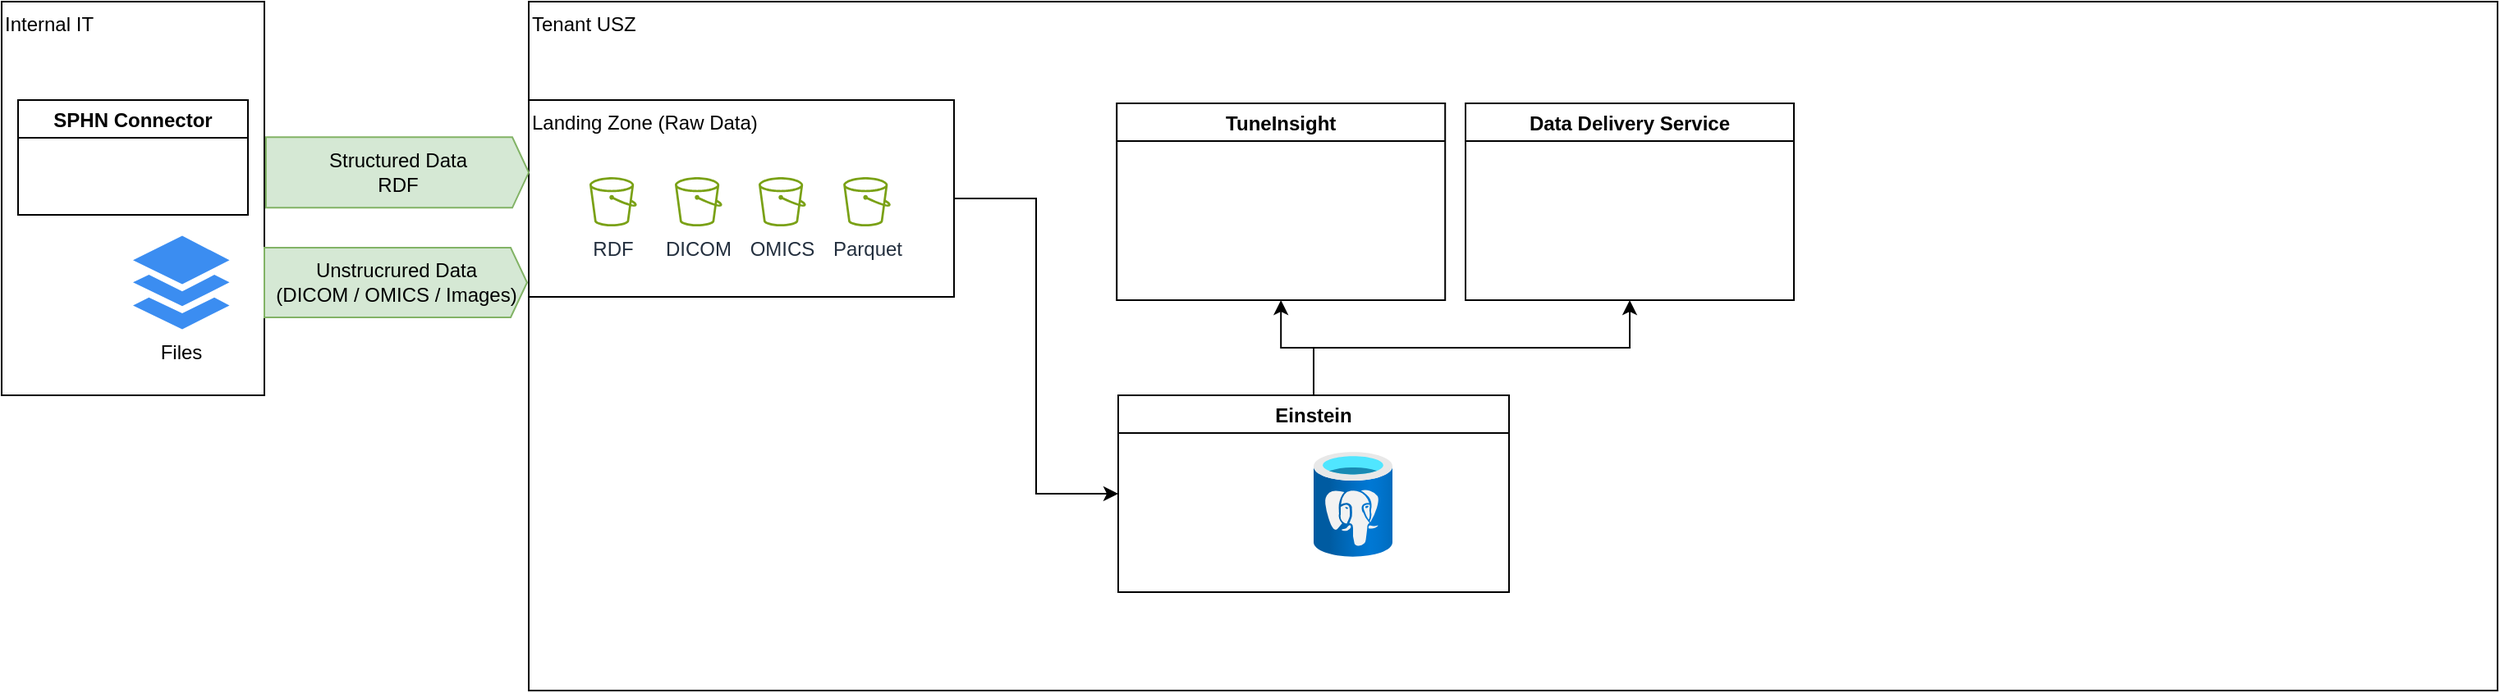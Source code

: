 <mxfile version="23.1.5" type="github">
  <diagram name="Page-1" id="ljHkqZAnSOCg1GNqxGZW">
    <mxGraphModel dx="1242" dy="817" grid="1" gridSize="10" guides="1" tooltips="1" connect="1" arrows="1" fold="1" page="1" pageScale="1" pageWidth="1654" pageHeight="1169" math="0" shadow="0">
      <root>
        <mxCell id="0" />
        <mxCell id="1" parent="0" />
        <mxCell id="t7buzby4ZerqmVHVCHEI-2" value="Tenant USZ" style="rounded=0;whiteSpace=wrap;html=1;align=left;verticalAlign=top;" parent="1" vertex="1">
          <mxGeometry x="361" y="40" width="1199" height="420" as="geometry" />
        </mxCell>
        <mxCell id="t7buzby4ZerqmVHVCHEI-3" value="Internal IT" style="rounded=0;whiteSpace=wrap;html=1;align=left;verticalAlign=top;" parent="1" vertex="1">
          <mxGeometry x="40" y="40" width="160" height="240" as="geometry" />
        </mxCell>
        <mxCell id="t7buzby4ZerqmVHVCHEI-6" value="SPHN Connector" style="swimlane;" parent="1" vertex="1">
          <mxGeometry x="50" y="100" width="140" height="70" as="geometry" />
        </mxCell>
        <mxCell id="t7buzby4ZerqmVHVCHEI-9" style="edgeStyle=orthogonalEdgeStyle;rounded=0;orthogonalLoop=1;jettySize=auto;html=1;exitX=0.5;exitY=0;exitDx=0;exitDy=0;entryX=0.5;entryY=1;entryDx=0;entryDy=0;" parent="1" source="t7buzby4ZerqmVHVCHEI-7" target="t7buzby4ZerqmVHVCHEI-8" edge="1">
          <mxGeometry relative="1" as="geometry" />
        </mxCell>
        <mxCell id="t7buzby4ZerqmVHVCHEI-72" style="edgeStyle=orthogonalEdgeStyle;rounded=0;orthogonalLoop=1;jettySize=auto;html=1;exitX=0.5;exitY=0;exitDx=0;exitDy=0;entryX=0.5;entryY=1;entryDx=0;entryDy=0;" parent="1" source="t7buzby4ZerqmVHVCHEI-7" target="t7buzby4ZerqmVHVCHEI-70" edge="1">
          <mxGeometry relative="1" as="geometry" />
        </mxCell>
        <mxCell id="t7buzby4ZerqmVHVCHEI-7" value="Einstein" style="swimlane;" parent="1" vertex="1">
          <mxGeometry x="720" y="280" width="238" height="120" as="geometry">
            <mxRectangle x="390" y="100" width="90" height="30" as="alternateBounds" />
          </mxGeometry>
        </mxCell>
        <mxCell id="t7buzby4ZerqmVHVCHEI-20" value="" style="image;aspect=fixed;html=1;points=[];align=center;fontSize=12;image=img/lib/azure2/databases/Azure_Database_PostgreSQL_Server.svg;" parent="t7buzby4ZerqmVHVCHEI-7" vertex="1">
          <mxGeometry x="119" y="34.5" width="48" height="64" as="geometry" />
        </mxCell>
        <mxCell id="t7buzby4ZerqmVHVCHEI-66" value="" style="shape=image;verticalLabelPosition=bottom;labelBackgroundColor=default;verticalAlign=top;aspect=fixed;imageAspect=0;image=https://dotnetrdf.org/img/avatar-icon.png;" parent="t7buzby4ZerqmVHVCHEI-7" vertex="1">
          <mxGeometry x="34" y="37.75" width="57.5" height="57.5" as="geometry" />
        </mxCell>
        <mxCell id="t7buzby4ZerqmVHVCHEI-4" value="" style="shape=image;html=1;verticalAlign=top;verticalLabelPosition=bottom;labelBackgroundColor=#ffffff;imageAspect=0;aspect=fixed;image=https://cdn1.iconfinder.com/data/icons/unicons-line-vol-3/24/docker-128.png" parent="t7buzby4ZerqmVHVCHEI-7" vertex="1">
          <mxGeometry x="211" width="25.75" height="25.75" as="geometry" />
        </mxCell>
        <mxCell id="t7buzby4ZerqmVHVCHEI-8" value="TuneInsight" style="swimlane;" parent="1" vertex="1">
          <mxGeometry x="719.1" y="102" width="200" height="120" as="geometry">
            <mxRectangle x="640" y="100" width="110" height="30" as="alternateBounds" />
          </mxGeometry>
        </mxCell>
        <mxCell id="t7buzby4ZerqmVHVCHEI-69" value="" style="shape=image;verticalLabelPosition=bottom;labelBackgroundColor=default;verticalAlign=top;aspect=fixed;imageAspect=0;image=https://www.swissmadesoftware.org/.imaging/w500-png/dam/fda32e5b-2309-4757-8be7-5b8901e7afe0/Tune-Insight_logo.png;" parent="t7buzby4ZerqmVHVCHEI-8" vertex="1">
          <mxGeometry x="52.9" y="53.33" width="98.21" height="22" as="geometry" />
        </mxCell>
        <mxCell id="t7buzby4ZerqmVHVCHEI-57" style="edgeStyle=orthogonalEdgeStyle;rounded=0;orthogonalLoop=1;jettySize=auto;html=1;exitX=1;exitY=0.5;exitDx=0;exitDy=0;entryX=0;entryY=0.5;entryDx=0;entryDy=0;" parent="1" source="t7buzby4ZerqmVHVCHEI-49" target="t7buzby4ZerqmVHVCHEI-7" edge="1">
          <mxGeometry relative="1" as="geometry" />
        </mxCell>
        <mxCell id="t7buzby4ZerqmVHVCHEI-49" value="Landing Zone (Raw Data)" style="rounded=0;whiteSpace=wrap;html=1;align=left;verticalAlign=top;" parent="1" vertex="1">
          <mxGeometry x="361" y="100" width="259" height="120" as="geometry" />
        </mxCell>
        <mxCell id="t7buzby4ZerqmVHVCHEI-50" value="RDF" style="sketch=0;outlineConnect=0;fontColor=#232F3E;gradientColor=none;fillColor=#7AA116;strokeColor=none;dashed=0;verticalLabelPosition=bottom;verticalAlign=top;align=center;html=1;fontSize=12;fontStyle=0;aspect=fixed;pointerEvents=1;shape=mxgraph.aws4.bucket;" parent="1" vertex="1">
          <mxGeometry x="398" y="147" width="28.85" height="30" as="geometry" />
        </mxCell>
        <mxCell id="t7buzby4ZerqmVHVCHEI-51" value="DICOM" style="sketch=0;outlineConnect=0;fontColor=#232F3E;gradientColor=none;fillColor=#7AA116;strokeColor=none;dashed=0;verticalLabelPosition=bottom;verticalAlign=top;align=center;html=1;fontSize=12;fontStyle=0;aspect=fixed;pointerEvents=1;shape=mxgraph.aws4.bucket;" parent="1" vertex="1">
          <mxGeometry x="450" y="147" width="28.85" height="30" as="geometry" />
        </mxCell>
        <mxCell id="t7buzby4ZerqmVHVCHEI-52" value="OMICS" style="sketch=0;outlineConnect=0;fontColor=#232F3E;gradientColor=none;fillColor=#7AA116;strokeColor=none;dashed=0;verticalLabelPosition=bottom;verticalAlign=top;align=center;html=1;fontSize=12;fontStyle=0;aspect=fixed;pointerEvents=1;shape=mxgraph.aws4.bucket;" parent="1" vertex="1">
          <mxGeometry x="501" y="147" width="28.85" height="30" as="geometry" />
        </mxCell>
        <mxCell id="t7buzby4ZerqmVHVCHEI-53" value="Parquet" style="sketch=0;outlineConnect=0;fontColor=#232F3E;gradientColor=none;fillColor=#7AA116;strokeColor=none;dashed=0;verticalLabelPosition=bottom;verticalAlign=top;align=center;html=1;fontSize=12;fontStyle=0;aspect=fixed;pointerEvents=1;shape=mxgraph.aws4.bucket;" parent="1" vertex="1">
          <mxGeometry x="552.58" y="147" width="28.85" height="30" as="geometry" />
        </mxCell>
        <mxCell id="t7buzby4ZerqmVHVCHEI-56" value="" style="shape=image;verticalLabelPosition=bottom;labelBackgroundColor=default;verticalAlign=top;aspect=fixed;imageAspect=0;image=https://min.io/resources/img/logo/MINIO_wordmark.png;" parent="1" vertex="1">
          <mxGeometry x="503.85" y="106" width="110.51" height="16.67" as="geometry" />
        </mxCell>
        <mxCell id="t7buzby4ZerqmVHVCHEI-63" value="Structured Data&lt;br&gt;RDF" style="html=1;shadow=0;dashed=0;align=center;verticalAlign=middle;shape=mxgraph.arrows2.arrow;dy=0;dx=10;notch=0;fillColor=#d5e8d4;strokeColor=#82b366;" parent="1" vertex="1">
          <mxGeometry x="201" y="122.67" width="160" height="43" as="geometry" />
        </mxCell>
        <mxCell id="t7buzby4ZerqmVHVCHEI-64" value="Unstrucrured Data&lt;br style=&quot;border-color: var(--border-color);&quot;&gt;&lt;span style=&quot;&quot;&gt;(DICOM / OMICS / Images)&lt;/span&gt;" style="html=1;shadow=0;dashed=0;align=center;verticalAlign=middle;shape=mxgraph.arrows2.arrow;dy=0;dx=10;notch=0;fillColor=#d5e8d4;strokeColor=#82b366;" parent="1" vertex="1">
          <mxGeometry x="200" y="190" width="160" height="42.5" as="geometry" />
        </mxCell>
        <mxCell id="t7buzby4ZerqmVHVCHEI-65" value="Files" style="sketch=0;html=1;aspect=fixed;strokeColor=none;shadow=0;fillColor=#3B8DF1;verticalAlign=top;labelPosition=center;verticalLabelPosition=bottom;shape=mxgraph.gcp2.files" parent="1" vertex="1">
          <mxGeometry x="120" y="182.75" width="58.76" height="57" as="geometry" />
        </mxCell>
        <mxCell id="t7buzby4ZerqmVHVCHEI-70" value="Data Delivery Service" style="swimlane;" parent="1" vertex="1">
          <mxGeometry x="931.5" y="102" width="200" height="120" as="geometry">
            <mxRectangle x="640" y="100" width="110" height="30" as="alternateBounds" />
          </mxGeometry>
        </mxCell>
      </root>
    </mxGraphModel>
  </diagram>
</mxfile>
